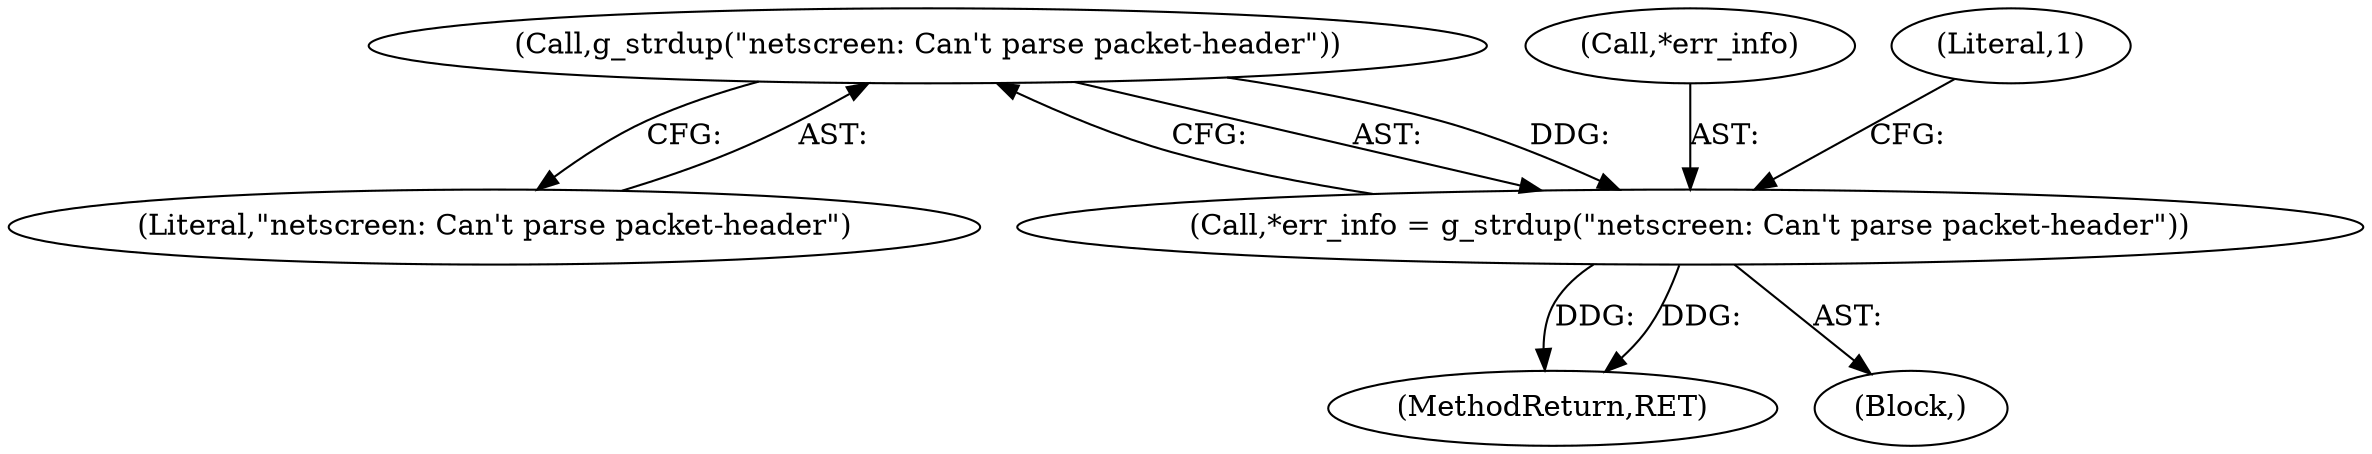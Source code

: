 digraph "0_wireshark_11edc83b98a61e890d7bb01855389d40e984ea82@API" {
"1000175" [label="(Call,g_strdup(\"netscreen: Can't parse packet-header\"))"];
"1000172" [label="(Call,*err_info = g_strdup(\"netscreen: Can't parse packet-header\"))"];
"1000173" [label="(Call,*err_info)"];
"1000406" [label="(MethodReturn,RET)"];
"1000172" [label="(Call,*err_info = g_strdup(\"netscreen: Can't parse packet-header\"))"];
"1000176" [label="(Literal,\"netscreen: Can't parse packet-header\")"];
"1000175" [label="(Call,g_strdup(\"netscreen: Can't parse packet-header\"))"];
"1000167" [label="(Block,)"];
"1000179" [label="(Literal,1)"];
"1000175" -> "1000172"  [label="AST: "];
"1000175" -> "1000176"  [label="CFG: "];
"1000176" -> "1000175"  [label="AST: "];
"1000172" -> "1000175"  [label="CFG: "];
"1000175" -> "1000172"  [label="DDG: "];
"1000172" -> "1000167"  [label="AST: "];
"1000173" -> "1000172"  [label="AST: "];
"1000179" -> "1000172"  [label="CFG: "];
"1000172" -> "1000406"  [label="DDG: "];
"1000172" -> "1000406"  [label="DDG: "];
}
